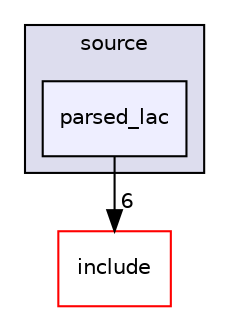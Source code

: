 digraph "source/parsed_lac" {
  bgcolor=transparent;
  compound=true
  node [ fontsize="10", fontname="Helvetica"];
  edge [ labelfontsize="10", labelfontname="Helvetica"];
  subgraph clusterdir_b2f33c71d4aa5e7af42a1ca61ff5af1b {
    graph [ bgcolor="#ddddee", pencolor="black", label="source" fontname="Helvetica", fontsize="10", URL="dir_b2f33c71d4aa5e7af42a1ca61ff5af1b.html"]
  dir_391f36ef54c6909ec58be9eca8862451 [shape=box, label="parsed_lac", style="filled", fillcolor="#eeeeff", pencolor="black", URL="dir_391f36ef54c6909ec58be9eca8862451.html"];
  }
  dir_d44c64559bbebec7f509842c48db8b23 [shape=box label="include" color="red" URL="dir_d44c64559bbebec7f509842c48db8b23.html"];
  dir_391f36ef54c6909ec58be9eca8862451->dir_d44c64559bbebec7f509842c48db8b23 [headlabel="6", labeldistance=1.5 headhref="dir_000008_000002.html"];
}
